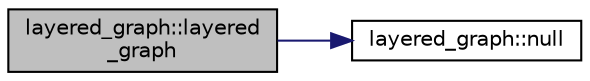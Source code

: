 digraph "layered_graph::layered_graph"
{
  edge [fontname="Helvetica",fontsize="10",labelfontname="Helvetica",labelfontsize="10"];
  node [fontname="Helvetica",fontsize="10",shape=record];
  rankdir="LR";
  Node0 [label="layered_graph::layered\l_graph",height=0.2,width=0.4,color="black", fillcolor="grey75", style="filled", fontcolor="black"];
  Node0 -> Node1 [color="midnightblue",fontsize="10",style="solid",fontname="Helvetica"];
  Node1 [label="layered_graph::null",height=0.2,width=0.4,color="black", fillcolor="white", style="filled",URL="$da/db1/classlayered__graph.html#a264acfdb2bbde82d82fc18f33adc9f35"];
}
